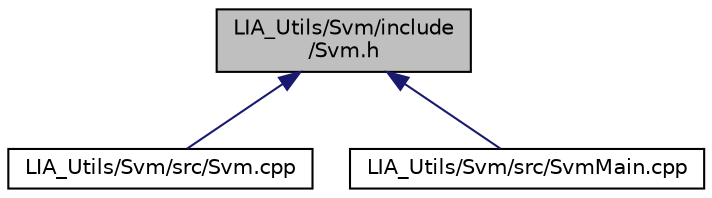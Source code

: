 digraph "LIA_Utils/Svm/include/Svm.h"
{
  edge [fontname="Helvetica",fontsize="10",labelfontname="Helvetica",labelfontsize="10"];
  node [fontname="Helvetica",fontsize="10",shape=record];
  Node1 [label="LIA_Utils/Svm/include\l/Svm.h",height=0.2,width=0.4,color="black", fillcolor="grey75", style="filled" fontcolor="black"];
  Node1 -> Node2 [dir="back",color="midnightblue",fontsize="10",style="solid",fontname="Helvetica"];
  Node2 [label="LIA_Utils/Svm/src/Svm.cpp",height=0.2,width=0.4,color="black", fillcolor="white", style="filled",URL="$Svm_8cpp.html"];
  Node1 -> Node3 [dir="back",color="midnightblue",fontsize="10",style="solid",fontname="Helvetica"];
  Node3 [label="LIA_Utils/Svm/src/SvmMain.cpp",height=0.2,width=0.4,color="black", fillcolor="white", style="filled",URL="$SvmMain_8cpp.html"];
}
